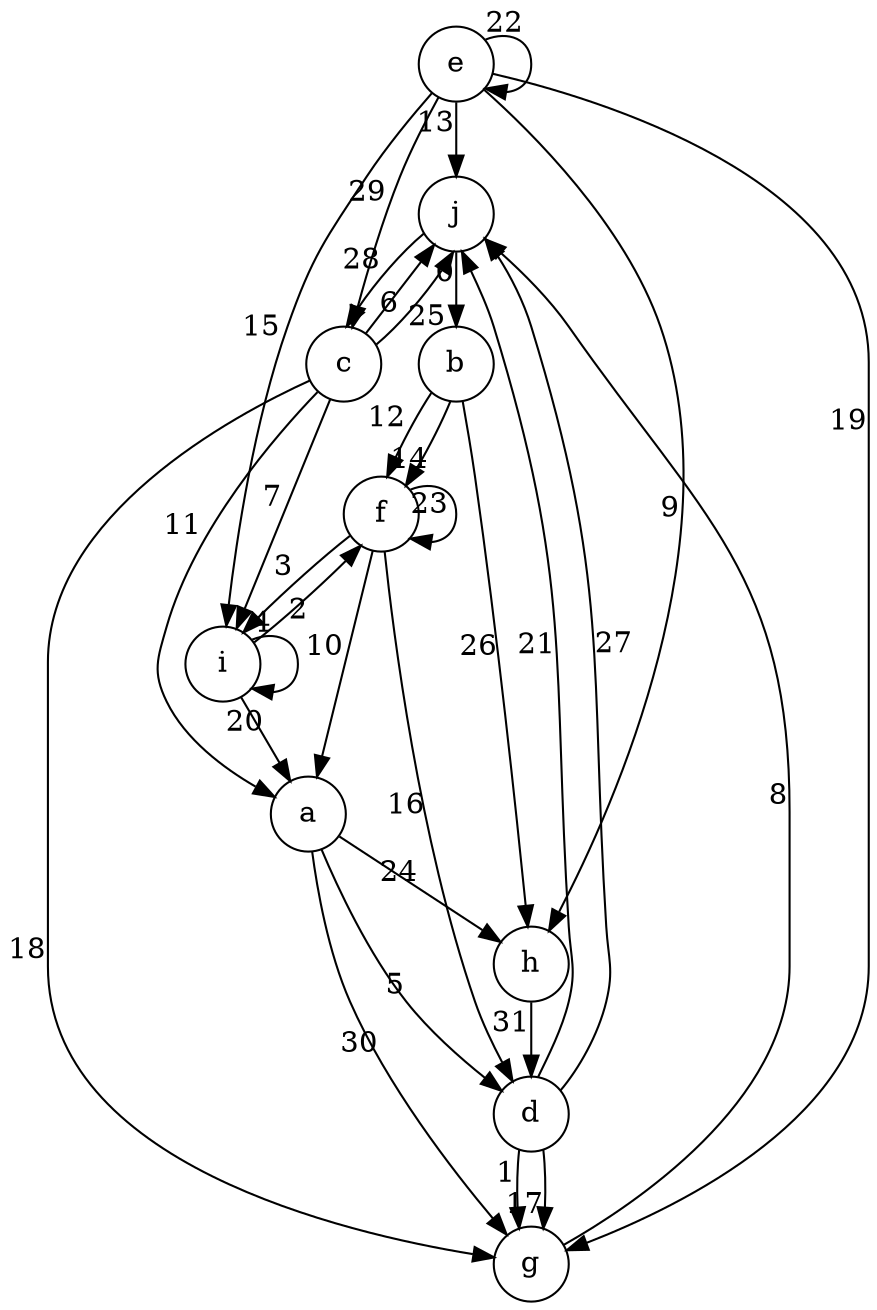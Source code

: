 digraph "First test" {
  node [shape=circle]
  j -> b [xlabel=0]
  d -> g [xlabel=1]
  i -> f [xlabel=2]
  f -> i [xlabel=3]
  i -> i [xlabel=4]
  a -> d [xlabel=5]
  c -> j [xlabel=6]
  c -> i [xlabel=7]
  g -> j [xlabel=8]
  e -> h [xlabel=9]
  f -> a [xlabel=10]
  c -> a [xlabel=11]
  b -> f [xlabel=12]
  e -> j [xlabel=13]
  b -> f [xlabel=14]
  e -> i [xlabel=15]
  f -> d [xlabel=16]
  d -> g [xlabel=17]
  c -> g [xlabel=18]
  e -> g [xlabel=19]
  i -> a [xlabel=20]
  d -> j [xlabel=21]
  e -> e [xlabel=22]
  f -> f [xlabel=23]
  a -> h [xlabel=24]
  c -> j [xlabel=25]
  b -> h [xlabel=26]
  d -> j [xlabel=27]
  j -> c [xlabel=28]
  e -> c [xlabel=29]
  a -> g [xlabel=30]
  h -> d [xlabel=31]
}

